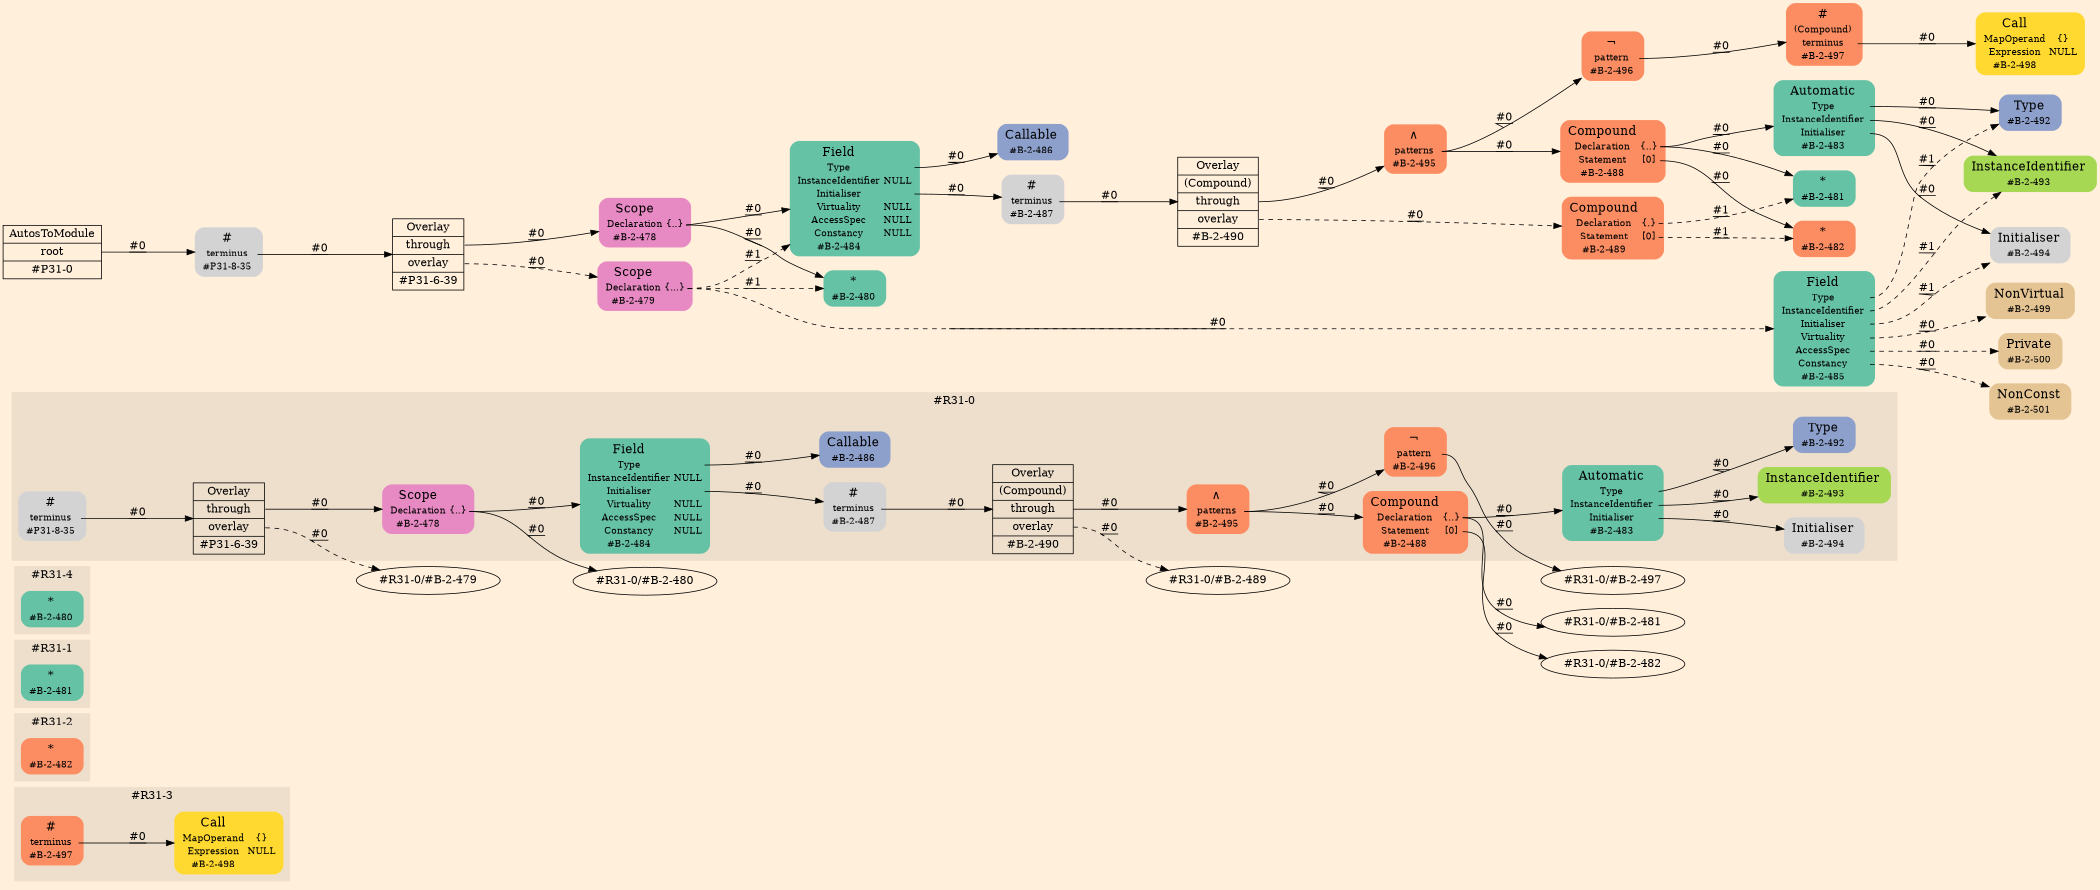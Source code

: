 digraph Inferno {
graph [
rankdir = "LR"
ranksep = 1.0
size = "14,20"
bgcolor = antiquewhite1
color = black
fontcolor = black
];
node [
];
subgraph "cluster#R31-3" {
label = "#R31-3"
style = "filled"
color = antiquewhite2
"#R31-3/#B-2-498" [
shape = "plaintext"
fillcolor = "/set28/6"
label = <<TABLE BORDER="0" CELLBORDER="0" CELLSPACING="0">
 <TR>
  <TD><FONT POINT-SIZE="16.0">Call</FONT></TD>
  <TD></TD>
 </TR>
 <TR>
  <TD>MapOperand</TD>
  <TD PORT="port0">{}</TD>
 </TR>
 <TR>
  <TD>Expression</TD>
  <TD PORT="port1">NULL</TD>
 </TR>
 <TR>
  <TD>#B-2-498</TD>
  <TD PORT="port2"></TD>
 </TR>
</TABLE>>
style = "rounded,filled"
fontsize = "12"
];
"#R31-3/#B-2-497" [
shape = "plaintext"
fillcolor = "/set28/2"
label = <<TABLE BORDER="0" CELLBORDER="0" CELLSPACING="0">
 <TR>
  <TD><FONT POINT-SIZE="16.0">#</FONT></TD>
  <TD></TD>
 </TR>
 <TR>
  <TD>terminus</TD>
  <TD PORT="port0"></TD>
 </TR>
 <TR>
  <TD>#B-2-497</TD>
  <TD PORT="port1"></TD>
 </TR>
</TABLE>>
style = "rounded,filled"
fontsize = "12"
];
}
"#R31-3/#B-2-497":port0 -> "#R31-3/#B-2-498" [style="solid"
label = "#0"
decorate = true
color = black
fontcolor = black
];
subgraph "cluster#R31-2" {
label = "#R31-2"
style = "filled"
color = antiquewhite2
"#R31-2/#B-2-482" [
shape = "plaintext"
fillcolor = "/set28/2"
label = <<TABLE BORDER="0" CELLBORDER="0" CELLSPACING="0">
 <TR>
  <TD><FONT POINT-SIZE="16.0">*</FONT></TD>
  <TD></TD>
 </TR>
 <TR>
  <TD>#B-2-482</TD>
  <TD PORT="port0"></TD>
 </TR>
</TABLE>>
style = "rounded,filled"
fontsize = "12"
];
}
subgraph "cluster#R31-1" {
label = "#R31-1"
style = "filled"
color = antiquewhite2
"#R31-1/#B-2-481" [
shape = "plaintext"
fillcolor = "/set28/1"
label = <<TABLE BORDER="0" CELLBORDER="0" CELLSPACING="0">
 <TR>
  <TD><FONT POINT-SIZE="16.0">*</FONT></TD>
  <TD></TD>
 </TR>
 <TR>
  <TD>#B-2-481</TD>
  <TD PORT="port0"></TD>
 </TR>
</TABLE>>
style = "rounded,filled"
fontsize = "12"
];
}
subgraph "cluster#R31-4" {
label = "#R31-4"
style = "filled"
color = antiquewhite2
"#R31-4/#B-2-480" [
shape = "plaintext"
fillcolor = "/set28/1"
label = <<TABLE BORDER="0" CELLBORDER="0" CELLSPACING="0">
 <TR>
  <TD><FONT POINT-SIZE="16.0">*</FONT></TD>
  <TD></TD>
 </TR>
 <TR>
  <TD>#B-2-480</TD>
  <TD PORT="port0"></TD>
 </TR>
</TABLE>>
style = "rounded,filled"
fontsize = "12"
];
}
subgraph "cluster#R31-0" {
label = "#R31-0"
style = "filled"
color = antiquewhite2
"#R31-0/#B-2-494" [
shape = "plaintext"
label = <<TABLE BORDER="0" CELLBORDER="0" CELLSPACING="0">
 <TR>
  <TD><FONT POINT-SIZE="16.0">Initialiser</FONT></TD>
  <TD></TD>
 </TR>
 <TR>
  <TD>#B-2-494</TD>
  <TD PORT="port0"></TD>
 </TR>
</TABLE>>
style = "rounded,filled"
fontsize = "12"
];
"#R31-0/#B-2-493" [
shape = "plaintext"
fillcolor = "/set28/5"
label = <<TABLE BORDER="0" CELLBORDER="0" CELLSPACING="0">
 <TR>
  <TD><FONT POINT-SIZE="16.0">InstanceIdentifier</FONT></TD>
  <TD></TD>
 </TR>
 <TR>
  <TD>#B-2-493</TD>
  <TD PORT="port0"></TD>
 </TR>
</TABLE>>
style = "rounded,filled"
fontsize = "12"
];
"#R31-0/#B-2-483" [
shape = "plaintext"
fillcolor = "/set28/1"
label = <<TABLE BORDER="0" CELLBORDER="0" CELLSPACING="0">
 <TR>
  <TD><FONT POINT-SIZE="16.0">Automatic</FONT></TD>
  <TD></TD>
 </TR>
 <TR>
  <TD>Type</TD>
  <TD PORT="port0"></TD>
 </TR>
 <TR>
  <TD>InstanceIdentifier</TD>
  <TD PORT="port1"></TD>
 </TR>
 <TR>
  <TD>Initialiser</TD>
  <TD PORT="port2"></TD>
 </TR>
 <TR>
  <TD>#B-2-483</TD>
  <TD PORT="port3"></TD>
 </TR>
</TABLE>>
style = "rounded,filled"
fontsize = "12"
];
"#R31-0/#B-2-496" [
shape = "plaintext"
fillcolor = "/set28/2"
label = <<TABLE BORDER="0" CELLBORDER="0" CELLSPACING="0">
 <TR>
  <TD><FONT POINT-SIZE="16.0">¬</FONT></TD>
  <TD></TD>
 </TR>
 <TR>
  <TD>pattern</TD>
  <TD PORT="port0"></TD>
 </TR>
 <TR>
  <TD>#B-2-496</TD>
  <TD PORT="port1"></TD>
 </TR>
</TABLE>>
style = "rounded,filled"
fontsize = "12"
];
"#R31-0/#B-2-490" [
shape = "record"
fillcolor = antiquewhite2
label = "<fixed> Overlay | <port0> (Compound) | <port1> through | <port2> overlay | <port3> #B-2-490"
style = "filled"
fontsize = "14"
color = black
fontcolor = black
];
"#R31-0/#P31-8-35" [
shape = "plaintext"
label = <<TABLE BORDER="0" CELLBORDER="0" CELLSPACING="0">
 <TR>
  <TD><FONT POINT-SIZE="16.0">#</FONT></TD>
  <TD></TD>
 </TR>
 <TR>
  <TD>terminus</TD>
  <TD PORT="port0"></TD>
 </TR>
 <TR>
  <TD>#P31-8-35</TD>
  <TD PORT="port1"></TD>
 </TR>
</TABLE>>
style = "rounded,filled"
fontsize = "12"
];
"#R31-0/#B-2-492" [
shape = "plaintext"
fillcolor = "/set28/3"
label = <<TABLE BORDER="0" CELLBORDER="0" CELLSPACING="0">
 <TR>
  <TD><FONT POINT-SIZE="16.0">Type</FONT></TD>
  <TD></TD>
 </TR>
 <TR>
  <TD>#B-2-492</TD>
  <TD PORT="port0"></TD>
 </TR>
</TABLE>>
style = "rounded,filled"
fontsize = "12"
];
"#R31-0/#B-2-486" [
shape = "plaintext"
fillcolor = "/set28/3"
label = <<TABLE BORDER="0" CELLBORDER="0" CELLSPACING="0">
 <TR>
  <TD><FONT POINT-SIZE="16.0">Callable</FONT></TD>
  <TD></TD>
 </TR>
 <TR>
  <TD>#B-2-486</TD>
  <TD PORT="port0"></TD>
 </TR>
</TABLE>>
style = "rounded,filled"
fontsize = "12"
];
"#R31-0/#B-2-484" [
shape = "plaintext"
fillcolor = "/set28/1"
label = <<TABLE BORDER="0" CELLBORDER="0" CELLSPACING="0">
 <TR>
  <TD><FONT POINT-SIZE="16.0">Field</FONT></TD>
  <TD></TD>
 </TR>
 <TR>
  <TD>Type</TD>
  <TD PORT="port0"></TD>
 </TR>
 <TR>
  <TD>InstanceIdentifier</TD>
  <TD PORT="port1">NULL</TD>
 </TR>
 <TR>
  <TD>Initialiser</TD>
  <TD PORT="port2"></TD>
 </TR>
 <TR>
  <TD>Virtuality</TD>
  <TD PORT="port3">NULL</TD>
 </TR>
 <TR>
  <TD>AccessSpec</TD>
  <TD PORT="port4">NULL</TD>
 </TR>
 <TR>
  <TD>Constancy</TD>
  <TD PORT="port5">NULL</TD>
 </TR>
 <TR>
  <TD>#B-2-484</TD>
  <TD PORT="port6"></TD>
 </TR>
</TABLE>>
style = "rounded,filled"
fontsize = "12"
];
"#R31-0/#B-2-488" [
shape = "plaintext"
fillcolor = "/set28/2"
label = <<TABLE BORDER="0" CELLBORDER="0" CELLSPACING="0">
 <TR>
  <TD><FONT POINT-SIZE="16.0">Compound</FONT></TD>
  <TD></TD>
 </TR>
 <TR>
  <TD>Declaration</TD>
  <TD PORT="port0">{..}</TD>
 </TR>
 <TR>
  <TD>Statement</TD>
  <TD PORT="port1">[0]</TD>
 </TR>
 <TR>
  <TD>#B-2-488</TD>
  <TD PORT="port2"></TD>
 </TR>
</TABLE>>
style = "rounded,filled"
fontsize = "12"
];
"#R31-0/#B-2-495" [
shape = "plaintext"
fillcolor = "/set28/2"
label = <<TABLE BORDER="0" CELLBORDER="0" CELLSPACING="0">
 <TR>
  <TD><FONT POINT-SIZE="16.0">∧</FONT></TD>
  <TD></TD>
 </TR>
 <TR>
  <TD>patterns</TD>
  <TD PORT="port0"></TD>
 </TR>
 <TR>
  <TD>#B-2-495</TD>
  <TD PORT="port1"></TD>
 </TR>
</TABLE>>
style = "rounded,filled"
fontsize = "12"
];
"#R31-0/#P31-6-39" [
shape = "record"
fillcolor = antiquewhite2
label = "<fixed> Overlay | <port0> through | <port1> overlay | <port2> #P31-6-39"
style = "filled"
fontsize = "14"
color = black
fontcolor = black
];
"#R31-0/#B-2-478" [
shape = "plaintext"
fillcolor = "/set28/4"
label = <<TABLE BORDER="0" CELLBORDER="0" CELLSPACING="0">
 <TR>
  <TD><FONT POINT-SIZE="16.0">Scope</FONT></TD>
  <TD></TD>
 </TR>
 <TR>
  <TD>Declaration</TD>
  <TD PORT="port0">{..}</TD>
 </TR>
 <TR>
  <TD>#B-2-478</TD>
  <TD PORT="port1"></TD>
 </TR>
</TABLE>>
style = "rounded,filled"
fontsize = "12"
];
"#R31-0/#B-2-487" [
shape = "plaintext"
label = <<TABLE BORDER="0" CELLBORDER="0" CELLSPACING="0">
 <TR>
  <TD><FONT POINT-SIZE="16.0">#</FONT></TD>
  <TD></TD>
 </TR>
 <TR>
  <TD>terminus</TD>
  <TD PORT="port0"></TD>
 </TR>
 <TR>
  <TD>#B-2-487</TD>
  <TD PORT="port1"></TD>
 </TR>
</TABLE>>
style = "rounded,filled"
fontsize = "12"
];
}
"#R31-0/#B-2-483":port0 -> "#R31-0/#B-2-492" [style="solid"
label = "#0"
decorate = true
color = black
fontcolor = black
];
"#R31-0/#B-2-483":port1 -> "#R31-0/#B-2-493" [style="solid"
label = "#0"
decorate = true
color = black
fontcolor = black
];
"#R31-0/#B-2-483":port2 -> "#R31-0/#B-2-494" [style="solid"
label = "#0"
decorate = true
color = black
fontcolor = black
];
"#R31-0/#B-2-496":port0 -> "#R31-0/#B-2-497" [style="solid"
label = "#0"
decorate = true
color = black
fontcolor = black
];
"#R31-0/#B-2-490":port1 -> "#R31-0/#B-2-495" [style="solid"
label = "#0"
decorate = true
color = black
fontcolor = black
];
"#R31-0/#B-2-490":port2 -> "#R31-0/#B-2-489" [style="dashed"
label = "#0"
decorate = true
color = black
fontcolor = black
];
"#R31-0/#P31-8-35":port0 -> "#R31-0/#P31-6-39" [style="solid"
label = "#0"
decorate = true
color = black
fontcolor = black
];
"#R31-0/#B-2-484":port0 -> "#R31-0/#B-2-486" [style="solid"
label = "#0"
decorate = true
color = black
fontcolor = black
];
"#R31-0/#B-2-484":port2 -> "#R31-0/#B-2-487" [style="solid"
label = "#0"
decorate = true
color = black
fontcolor = black
];
"#R31-0/#B-2-488":port0 -> "#R31-0/#B-2-481" [style="solid"
label = "#0"
decorate = true
color = black
fontcolor = black
];
"#R31-0/#B-2-488":port0 -> "#R31-0/#B-2-483" [style="solid"
label = "#0"
decorate = true
color = black
fontcolor = black
];
"#R31-0/#B-2-488":port1 -> "#R31-0/#B-2-482" [style="solid"
label = "#0"
decorate = true
color = black
fontcolor = black
];
"#R31-0/#B-2-495":port0 -> "#R31-0/#B-2-496" [style="solid"
label = "#0"
decorate = true
color = black
fontcolor = black
];
"#R31-0/#B-2-495":port0 -> "#R31-0/#B-2-488" [style="solid"
label = "#0"
decorate = true
color = black
fontcolor = black
];
"#R31-0/#P31-6-39":port0 -> "#R31-0/#B-2-478" [style="solid"
label = "#0"
decorate = true
color = black
fontcolor = black
];
"#R31-0/#P31-6-39":port1 -> "#R31-0/#B-2-479" [style="dashed"
label = "#0"
decorate = true
color = black
fontcolor = black
];
"#R31-0/#B-2-478":port0 -> "#R31-0/#B-2-480" [style="solid"
label = "#0"
decorate = true
color = black
fontcolor = black
];
"#R31-0/#B-2-478":port0 -> "#R31-0/#B-2-484" [style="solid"
label = "#0"
decorate = true
color = black
fontcolor = black
];
"#R31-0/#B-2-487":port0 -> "#R31-0/#B-2-490" [style="solid"
label = "#0"
decorate = true
color = black
fontcolor = black
];
"CR#P31-0" [
shape = "record"
fillcolor = antiquewhite1
label = "<fixed> AutosToModule | <port0> root | <port1> #P31-0"
style = "filled"
fontsize = "14"
color = black
fontcolor = black
];
"#P31-8-35" [
shape = "plaintext"
label = <<TABLE BORDER="0" CELLBORDER="0" CELLSPACING="0">
 <TR>
  <TD><FONT POINT-SIZE="16.0">#</FONT></TD>
  <TD></TD>
 </TR>
 <TR>
  <TD>terminus</TD>
  <TD PORT="port0"></TD>
 </TR>
 <TR>
  <TD>#P31-8-35</TD>
  <TD PORT="port1"></TD>
 </TR>
</TABLE>>
style = "rounded,filled"
fontsize = "12"
];
"#P31-6-39" [
shape = "record"
fillcolor = antiquewhite1
label = "<fixed> Overlay | <port0> through | <port1> overlay | <port2> #P31-6-39"
style = "filled"
fontsize = "14"
color = black
fontcolor = black
];
"#B-2-478" [
shape = "plaintext"
fillcolor = "/set28/4"
label = <<TABLE BORDER="0" CELLBORDER="0" CELLSPACING="0">
 <TR>
  <TD><FONT POINT-SIZE="16.0">Scope</FONT></TD>
  <TD></TD>
 </TR>
 <TR>
  <TD>Declaration</TD>
  <TD PORT="port0">{..}</TD>
 </TR>
 <TR>
  <TD>#B-2-478</TD>
  <TD PORT="port1"></TD>
 </TR>
</TABLE>>
style = "rounded,filled"
fontsize = "12"
];
"#B-2-480" [
shape = "plaintext"
fillcolor = "/set28/1"
label = <<TABLE BORDER="0" CELLBORDER="0" CELLSPACING="0">
 <TR>
  <TD><FONT POINT-SIZE="16.0">*</FONT></TD>
  <TD></TD>
 </TR>
 <TR>
  <TD>#B-2-480</TD>
  <TD PORT="port0"></TD>
 </TR>
</TABLE>>
style = "rounded,filled"
fontsize = "12"
];
"#B-2-484" [
shape = "plaintext"
fillcolor = "/set28/1"
label = <<TABLE BORDER="0" CELLBORDER="0" CELLSPACING="0">
 <TR>
  <TD><FONT POINT-SIZE="16.0">Field</FONT></TD>
  <TD></TD>
 </TR>
 <TR>
  <TD>Type</TD>
  <TD PORT="port0"></TD>
 </TR>
 <TR>
  <TD>InstanceIdentifier</TD>
  <TD PORT="port1">NULL</TD>
 </TR>
 <TR>
  <TD>Initialiser</TD>
  <TD PORT="port2"></TD>
 </TR>
 <TR>
  <TD>Virtuality</TD>
  <TD PORT="port3">NULL</TD>
 </TR>
 <TR>
  <TD>AccessSpec</TD>
  <TD PORT="port4">NULL</TD>
 </TR>
 <TR>
  <TD>Constancy</TD>
  <TD PORT="port5">NULL</TD>
 </TR>
 <TR>
  <TD>#B-2-484</TD>
  <TD PORT="port6"></TD>
 </TR>
</TABLE>>
style = "rounded,filled"
fontsize = "12"
];
"#B-2-486" [
shape = "plaintext"
fillcolor = "/set28/3"
label = <<TABLE BORDER="0" CELLBORDER="0" CELLSPACING="0">
 <TR>
  <TD><FONT POINT-SIZE="16.0">Callable</FONT></TD>
  <TD></TD>
 </TR>
 <TR>
  <TD>#B-2-486</TD>
  <TD PORT="port0"></TD>
 </TR>
</TABLE>>
style = "rounded,filled"
fontsize = "12"
];
"#B-2-487" [
shape = "plaintext"
label = <<TABLE BORDER="0" CELLBORDER="0" CELLSPACING="0">
 <TR>
  <TD><FONT POINT-SIZE="16.0">#</FONT></TD>
  <TD></TD>
 </TR>
 <TR>
  <TD>terminus</TD>
  <TD PORT="port0"></TD>
 </TR>
 <TR>
  <TD>#B-2-487</TD>
  <TD PORT="port1"></TD>
 </TR>
</TABLE>>
style = "rounded,filled"
fontsize = "12"
];
"#B-2-490" [
shape = "record"
fillcolor = antiquewhite1
label = "<fixed> Overlay | <port0> (Compound) | <port1> through | <port2> overlay | <port3> #B-2-490"
style = "filled"
fontsize = "14"
color = black
fontcolor = black
];
"#B-2-495" [
shape = "plaintext"
fillcolor = "/set28/2"
label = <<TABLE BORDER="0" CELLBORDER="0" CELLSPACING="0">
 <TR>
  <TD><FONT POINT-SIZE="16.0">∧</FONT></TD>
  <TD></TD>
 </TR>
 <TR>
  <TD>patterns</TD>
  <TD PORT="port0"></TD>
 </TR>
 <TR>
  <TD>#B-2-495</TD>
  <TD PORT="port1"></TD>
 </TR>
</TABLE>>
style = "rounded,filled"
fontsize = "12"
];
"#B-2-496" [
shape = "plaintext"
fillcolor = "/set28/2"
label = <<TABLE BORDER="0" CELLBORDER="0" CELLSPACING="0">
 <TR>
  <TD><FONT POINT-SIZE="16.0">¬</FONT></TD>
  <TD></TD>
 </TR>
 <TR>
  <TD>pattern</TD>
  <TD PORT="port0"></TD>
 </TR>
 <TR>
  <TD>#B-2-496</TD>
  <TD PORT="port1"></TD>
 </TR>
</TABLE>>
style = "rounded,filled"
fontsize = "12"
];
"#B-2-497" [
shape = "plaintext"
fillcolor = "/set28/2"
label = <<TABLE BORDER="0" CELLBORDER="0" CELLSPACING="0">
 <TR>
  <TD><FONT POINT-SIZE="16.0">#</FONT></TD>
  <TD></TD>
 </TR>
 <TR>
  <TD>(Compound)</TD>
  <TD PORT="port0"></TD>
 </TR>
 <TR>
  <TD>terminus</TD>
  <TD PORT="port1"></TD>
 </TR>
 <TR>
  <TD>#B-2-497</TD>
  <TD PORT="port2"></TD>
 </TR>
</TABLE>>
style = "rounded,filled"
fontsize = "12"
];
"#B-2-498" [
shape = "plaintext"
fillcolor = "/set28/6"
label = <<TABLE BORDER="0" CELLBORDER="0" CELLSPACING="0">
 <TR>
  <TD><FONT POINT-SIZE="16.0">Call</FONT></TD>
  <TD></TD>
 </TR>
 <TR>
  <TD>MapOperand</TD>
  <TD PORT="port0">{}</TD>
 </TR>
 <TR>
  <TD>Expression</TD>
  <TD PORT="port1">NULL</TD>
 </TR>
 <TR>
  <TD>#B-2-498</TD>
  <TD PORT="port2"></TD>
 </TR>
</TABLE>>
style = "rounded,filled"
fontsize = "12"
];
"#B-2-488" [
shape = "plaintext"
fillcolor = "/set28/2"
label = <<TABLE BORDER="0" CELLBORDER="0" CELLSPACING="0">
 <TR>
  <TD><FONT POINT-SIZE="16.0">Compound</FONT></TD>
  <TD></TD>
 </TR>
 <TR>
  <TD>Declaration</TD>
  <TD PORT="port0">{..}</TD>
 </TR>
 <TR>
  <TD>Statement</TD>
  <TD PORT="port1">[0]</TD>
 </TR>
 <TR>
  <TD>#B-2-488</TD>
  <TD PORT="port2"></TD>
 </TR>
</TABLE>>
style = "rounded,filled"
fontsize = "12"
];
"#B-2-481" [
shape = "plaintext"
fillcolor = "/set28/1"
label = <<TABLE BORDER="0" CELLBORDER="0" CELLSPACING="0">
 <TR>
  <TD><FONT POINT-SIZE="16.0">*</FONT></TD>
  <TD></TD>
 </TR>
 <TR>
  <TD>#B-2-481</TD>
  <TD PORT="port0"></TD>
 </TR>
</TABLE>>
style = "rounded,filled"
fontsize = "12"
];
"#B-2-483" [
shape = "plaintext"
fillcolor = "/set28/1"
label = <<TABLE BORDER="0" CELLBORDER="0" CELLSPACING="0">
 <TR>
  <TD><FONT POINT-SIZE="16.0">Automatic</FONT></TD>
  <TD></TD>
 </TR>
 <TR>
  <TD>Type</TD>
  <TD PORT="port0"></TD>
 </TR>
 <TR>
  <TD>InstanceIdentifier</TD>
  <TD PORT="port1"></TD>
 </TR>
 <TR>
  <TD>Initialiser</TD>
  <TD PORT="port2"></TD>
 </TR>
 <TR>
  <TD>#B-2-483</TD>
  <TD PORT="port3"></TD>
 </TR>
</TABLE>>
style = "rounded,filled"
fontsize = "12"
];
"#B-2-492" [
shape = "plaintext"
fillcolor = "/set28/3"
label = <<TABLE BORDER="0" CELLBORDER="0" CELLSPACING="0">
 <TR>
  <TD><FONT POINT-SIZE="16.0">Type</FONT></TD>
  <TD></TD>
 </TR>
 <TR>
  <TD>#B-2-492</TD>
  <TD PORT="port0"></TD>
 </TR>
</TABLE>>
style = "rounded,filled"
fontsize = "12"
];
"#B-2-493" [
shape = "plaintext"
fillcolor = "/set28/5"
label = <<TABLE BORDER="0" CELLBORDER="0" CELLSPACING="0">
 <TR>
  <TD><FONT POINT-SIZE="16.0">InstanceIdentifier</FONT></TD>
  <TD></TD>
 </TR>
 <TR>
  <TD>#B-2-493</TD>
  <TD PORT="port0"></TD>
 </TR>
</TABLE>>
style = "rounded,filled"
fontsize = "12"
];
"#B-2-494" [
shape = "plaintext"
label = <<TABLE BORDER="0" CELLBORDER="0" CELLSPACING="0">
 <TR>
  <TD><FONT POINT-SIZE="16.0">Initialiser</FONT></TD>
  <TD></TD>
 </TR>
 <TR>
  <TD>#B-2-494</TD>
  <TD PORT="port0"></TD>
 </TR>
</TABLE>>
style = "rounded,filled"
fontsize = "12"
];
"#B-2-482" [
shape = "plaintext"
fillcolor = "/set28/2"
label = <<TABLE BORDER="0" CELLBORDER="0" CELLSPACING="0">
 <TR>
  <TD><FONT POINT-SIZE="16.0">*</FONT></TD>
  <TD></TD>
 </TR>
 <TR>
  <TD>#B-2-482</TD>
  <TD PORT="port0"></TD>
 </TR>
</TABLE>>
style = "rounded,filled"
fontsize = "12"
];
"#B-2-489" [
shape = "plaintext"
fillcolor = "/set28/2"
label = <<TABLE BORDER="0" CELLBORDER="0" CELLSPACING="0">
 <TR>
  <TD><FONT POINT-SIZE="16.0">Compound</FONT></TD>
  <TD></TD>
 </TR>
 <TR>
  <TD>Declaration</TD>
  <TD PORT="port0">{.}</TD>
 </TR>
 <TR>
  <TD>Statement</TD>
  <TD PORT="port1">[0]</TD>
 </TR>
 <TR>
  <TD>#B-2-489</TD>
  <TD PORT="port2"></TD>
 </TR>
</TABLE>>
style = "rounded,filled"
fontsize = "12"
];
"#B-2-479" [
shape = "plaintext"
fillcolor = "/set28/4"
label = <<TABLE BORDER="0" CELLBORDER="0" CELLSPACING="0">
 <TR>
  <TD><FONT POINT-SIZE="16.0">Scope</FONT></TD>
  <TD></TD>
 </TR>
 <TR>
  <TD>Declaration</TD>
  <TD PORT="port0">{...}</TD>
 </TR>
 <TR>
  <TD>#B-2-479</TD>
  <TD PORT="port1"></TD>
 </TR>
</TABLE>>
style = "rounded,filled"
fontsize = "12"
];
"#B-2-485" [
shape = "plaintext"
fillcolor = "/set28/1"
label = <<TABLE BORDER="0" CELLBORDER="0" CELLSPACING="0">
 <TR>
  <TD><FONT POINT-SIZE="16.0">Field</FONT></TD>
  <TD></TD>
 </TR>
 <TR>
  <TD>Type</TD>
  <TD PORT="port0"></TD>
 </TR>
 <TR>
  <TD>InstanceIdentifier</TD>
  <TD PORT="port1"></TD>
 </TR>
 <TR>
  <TD>Initialiser</TD>
  <TD PORT="port2"></TD>
 </TR>
 <TR>
  <TD>Virtuality</TD>
  <TD PORT="port3"></TD>
 </TR>
 <TR>
  <TD>AccessSpec</TD>
  <TD PORT="port4"></TD>
 </TR>
 <TR>
  <TD>Constancy</TD>
  <TD PORT="port5"></TD>
 </TR>
 <TR>
  <TD>#B-2-485</TD>
  <TD PORT="port6"></TD>
 </TR>
</TABLE>>
style = "rounded,filled"
fontsize = "12"
];
"#B-2-499" [
shape = "plaintext"
fillcolor = "/set28/7"
label = <<TABLE BORDER="0" CELLBORDER="0" CELLSPACING="0">
 <TR>
  <TD><FONT POINT-SIZE="16.0">NonVirtual</FONT></TD>
  <TD></TD>
 </TR>
 <TR>
  <TD>#B-2-499</TD>
  <TD PORT="port0"></TD>
 </TR>
</TABLE>>
style = "rounded,filled"
fontsize = "12"
];
"#B-2-500" [
shape = "plaintext"
fillcolor = "/set28/7"
label = <<TABLE BORDER="0" CELLBORDER="0" CELLSPACING="0">
 <TR>
  <TD><FONT POINT-SIZE="16.0">Private</FONT></TD>
  <TD></TD>
 </TR>
 <TR>
  <TD>#B-2-500</TD>
  <TD PORT="port0"></TD>
 </TR>
</TABLE>>
style = "rounded,filled"
fontsize = "12"
];
"#B-2-501" [
shape = "plaintext"
fillcolor = "/set28/7"
label = <<TABLE BORDER="0" CELLBORDER="0" CELLSPACING="0">
 <TR>
  <TD><FONT POINT-SIZE="16.0">NonConst</FONT></TD>
  <TD></TD>
 </TR>
 <TR>
  <TD>#B-2-501</TD>
  <TD PORT="port0"></TD>
 </TR>
</TABLE>>
style = "rounded,filled"
fontsize = "12"
];
"CR#P31-0":port0 -> "#P31-8-35" [style="solid"
label = "#0"
decorate = true
color = black
fontcolor = black
];
"#P31-8-35":port0 -> "#P31-6-39" [style="solid"
label = "#0"
decorate = true
color = black
fontcolor = black
];
"#P31-6-39":port0 -> "#B-2-478" [style="solid"
label = "#0"
decorate = true
color = black
fontcolor = black
];
"#P31-6-39":port1 -> "#B-2-479" [style="dashed"
label = "#0"
decorate = true
color = black
fontcolor = black
];
"#B-2-478":port0 -> "#B-2-480" [style="solid"
label = "#0"
decorate = true
color = black
fontcolor = black
];
"#B-2-478":port0 -> "#B-2-484" [style="solid"
label = "#0"
decorate = true
color = black
fontcolor = black
];
"#B-2-484":port0 -> "#B-2-486" [style="solid"
label = "#0"
decorate = true
color = black
fontcolor = black
];
"#B-2-484":port2 -> "#B-2-487" [style="solid"
label = "#0"
decorate = true
color = black
fontcolor = black
];
"#B-2-487":port0 -> "#B-2-490" [style="solid"
label = "#0"
decorate = true
color = black
fontcolor = black
];
"#B-2-490":port1 -> "#B-2-495" [style="solid"
label = "#0"
decorate = true
color = black
fontcolor = black
];
"#B-2-490":port2 -> "#B-2-489" [style="dashed"
label = "#0"
decorate = true
color = black
fontcolor = black
];
"#B-2-495":port0 -> "#B-2-496" [style="solid"
label = "#0"
decorate = true
color = black
fontcolor = black
];
"#B-2-495":port0 -> "#B-2-488" [style="solid"
label = "#0"
decorate = true
color = black
fontcolor = black
];
"#B-2-496":port0 -> "#B-2-497" [style="solid"
label = "#0"
decorate = true
color = black
fontcolor = black
];
"#B-2-497":port1 -> "#B-2-498" [style="solid"
label = "#0"
decorate = true
color = black
fontcolor = black
];
"#B-2-488":port0 -> "#B-2-481" [style="solid"
label = "#0"
decorate = true
color = black
fontcolor = black
];
"#B-2-488":port0 -> "#B-2-483" [style="solid"
label = "#0"
decorate = true
color = black
fontcolor = black
];
"#B-2-488":port1 -> "#B-2-482" [style="solid"
label = "#0"
decorate = true
color = black
fontcolor = black
];
"#B-2-483":port0 -> "#B-2-492" [style="solid"
label = "#0"
decorate = true
color = black
fontcolor = black
];
"#B-2-483":port1 -> "#B-2-493" [style="solid"
label = "#0"
decorate = true
color = black
fontcolor = black
];
"#B-2-483":port2 -> "#B-2-494" [style="solid"
label = "#0"
decorate = true
color = black
fontcolor = black
];
"#B-2-489":port0 -> "#B-2-481" [style="dashed"
label = "#1"
decorate = true
color = black
fontcolor = black
];
"#B-2-489":port1 -> "#B-2-482" [style="dashed"
label = "#1"
decorate = true
color = black
fontcolor = black
];
"#B-2-479":port0 -> "#B-2-480" [style="dashed"
label = "#1"
decorate = true
color = black
fontcolor = black
];
"#B-2-479":port0 -> "#B-2-484" [style="dashed"
label = "#1"
decorate = true
color = black
fontcolor = black
];
"#B-2-479":port0 -> "#B-2-485" [style="dashed"
label = "#0"
decorate = true
color = black
fontcolor = black
];
"#B-2-485":port0 -> "#B-2-492" [style="dashed"
label = "#1"
decorate = true
color = black
fontcolor = black
];
"#B-2-485":port1 -> "#B-2-493" [style="dashed"
label = "#1"
decorate = true
color = black
fontcolor = black
];
"#B-2-485":port2 -> "#B-2-494" [style="dashed"
label = "#1"
decorate = true
color = black
fontcolor = black
];
"#B-2-485":port3 -> "#B-2-499" [style="dashed"
label = "#0"
decorate = true
color = black
fontcolor = black
];
"#B-2-485":port4 -> "#B-2-500" [style="dashed"
label = "#0"
decorate = true
color = black
fontcolor = black
];
"#B-2-485":port5 -> "#B-2-501" [style="dashed"
label = "#0"
decorate = true
color = black
fontcolor = black
];
}
